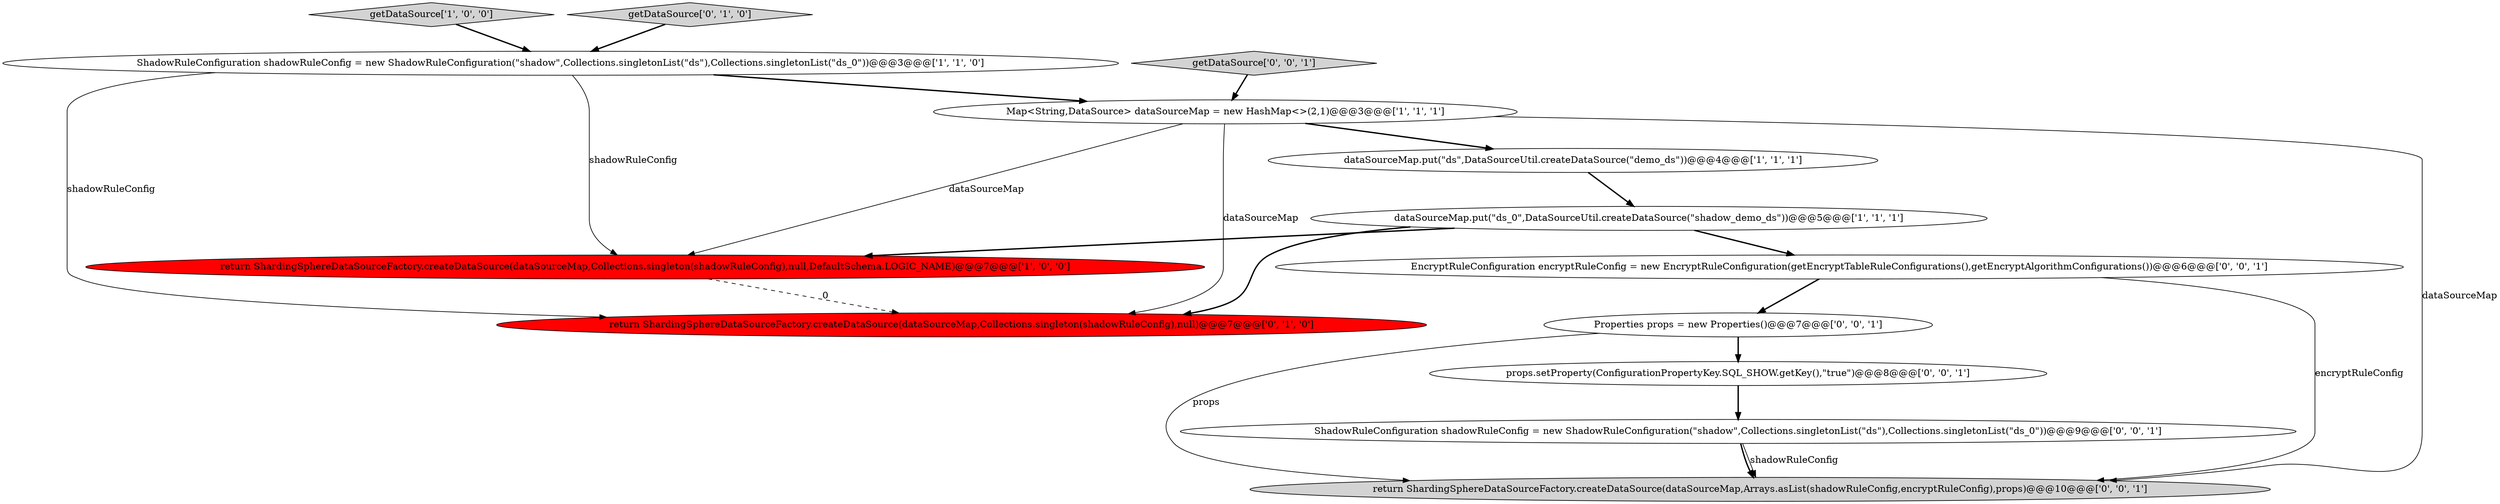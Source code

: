 digraph {
8 [style = filled, label = "ShadowRuleConfiguration shadowRuleConfig = new ShadowRuleConfiguration(\"shadow\",Collections.singletonList(\"ds\"),Collections.singletonList(\"ds_0\"))@@@9@@@['0', '0', '1']", fillcolor = white, shape = ellipse image = "AAA0AAABBB3BBB"];
12 [style = filled, label = "getDataSource['0', '0', '1']", fillcolor = lightgray, shape = diamond image = "AAA0AAABBB3BBB"];
4 [style = filled, label = "Map<String,DataSource> dataSourceMap = new HashMap<>(2,1)@@@3@@@['1', '1', '1']", fillcolor = white, shape = ellipse image = "AAA0AAABBB1BBB"];
2 [style = filled, label = "dataSourceMap.put(\"ds\",DataSourceUtil.createDataSource(\"demo_ds\"))@@@4@@@['1', '1', '1']", fillcolor = white, shape = ellipse image = "AAA0AAABBB1BBB"];
5 [style = filled, label = "getDataSource['1', '0', '0']", fillcolor = lightgray, shape = diamond image = "AAA0AAABBB1BBB"];
0 [style = filled, label = "ShadowRuleConfiguration shadowRuleConfig = new ShadowRuleConfiguration(\"shadow\",Collections.singletonList(\"ds\"),Collections.singletonList(\"ds_0\"))@@@3@@@['1', '1', '0']", fillcolor = white, shape = ellipse image = "AAA0AAABBB1BBB"];
11 [style = filled, label = "props.setProperty(ConfigurationPropertyKey.SQL_SHOW.getKey(),\"true\")@@@8@@@['0', '0', '1']", fillcolor = white, shape = ellipse image = "AAA0AAABBB3BBB"];
9 [style = filled, label = "return ShardingSphereDataSourceFactory.createDataSource(dataSourceMap,Arrays.asList(shadowRuleConfig,encryptRuleConfig),props)@@@10@@@['0', '0', '1']", fillcolor = lightgray, shape = ellipse image = "AAA0AAABBB3BBB"];
13 [style = filled, label = "Properties props = new Properties()@@@7@@@['0', '0', '1']", fillcolor = white, shape = ellipse image = "AAA0AAABBB3BBB"];
10 [style = filled, label = "EncryptRuleConfiguration encryptRuleConfig = new EncryptRuleConfiguration(getEncryptTableRuleConfigurations(),getEncryptAlgorithmConfigurations())@@@6@@@['0', '0', '1']", fillcolor = white, shape = ellipse image = "AAA0AAABBB3BBB"];
7 [style = filled, label = "getDataSource['0', '1', '0']", fillcolor = lightgray, shape = diamond image = "AAA0AAABBB2BBB"];
3 [style = filled, label = "dataSourceMap.put(\"ds_0\",DataSourceUtil.createDataSource(\"shadow_demo_ds\"))@@@5@@@['1', '1', '1']", fillcolor = white, shape = ellipse image = "AAA0AAABBB1BBB"];
1 [style = filled, label = "return ShardingSphereDataSourceFactory.createDataSource(dataSourceMap,Collections.singleton(shadowRuleConfig),null,DefaultSchema.LOGIC_NAME)@@@7@@@['1', '0', '0']", fillcolor = red, shape = ellipse image = "AAA1AAABBB1BBB"];
6 [style = filled, label = "return ShardingSphereDataSourceFactory.createDataSource(dataSourceMap,Collections.singleton(shadowRuleConfig),null)@@@7@@@['0', '1', '0']", fillcolor = red, shape = ellipse image = "AAA1AAABBB2BBB"];
3->1 [style = bold, label=""];
10->9 [style = solid, label="encryptRuleConfig"];
2->3 [style = bold, label=""];
4->9 [style = solid, label="dataSourceMap"];
3->6 [style = bold, label=""];
7->0 [style = bold, label=""];
4->2 [style = bold, label=""];
13->9 [style = solid, label="props"];
13->11 [style = bold, label=""];
0->6 [style = solid, label="shadowRuleConfig"];
8->9 [style = solid, label="shadowRuleConfig"];
3->10 [style = bold, label=""];
5->0 [style = bold, label=""];
10->13 [style = bold, label=""];
12->4 [style = bold, label=""];
0->4 [style = bold, label=""];
1->6 [style = dashed, label="0"];
8->9 [style = bold, label=""];
11->8 [style = bold, label=""];
4->1 [style = solid, label="dataSourceMap"];
4->6 [style = solid, label="dataSourceMap"];
0->1 [style = solid, label="shadowRuleConfig"];
}
